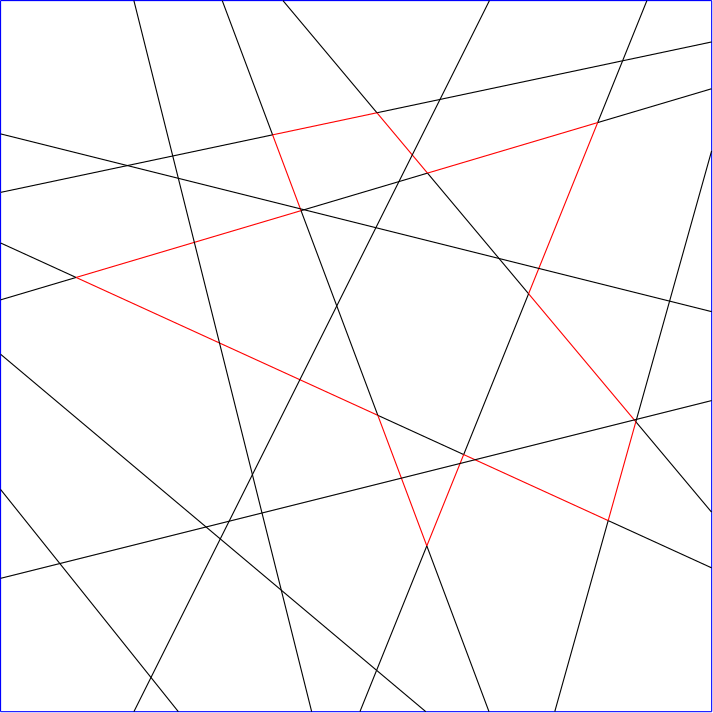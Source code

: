 <?xml version="1.0"?>
<!DOCTYPE ipe SYSTEM "ipe.dtd">
<ipe version="70218" creator="Ipe 7.2.18">
<info created="D:20200620105245" modified="D:20200821144524"/>
<ipestyle name="basic">
<symbol name="arrow/arc(spx)">
<path stroke="sym-stroke" fill="sym-stroke" pen="sym-pen">
0 0 m
-1 0.333 l
-1 -0.333 l
h
</path>
</symbol>
<symbol name="arrow/farc(spx)">
<path stroke="sym-stroke" fill="white" pen="sym-pen">
0 0 m
-1 0.333 l
-1 -0.333 l
h
</path>
</symbol>
<symbol name="arrow/ptarc(spx)">
<path stroke="sym-stroke" fill="sym-stroke" pen="sym-pen">
0 0 m
-1 0.333 l
-0.8 0 l
-1 -0.333 l
h
</path>
</symbol>
<symbol name="arrow/fptarc(spx)">
<path stroke="sym-stroke" fill="white" pen="sym-pen">
0 0 m
-1 0.333 l
-0.8 0 l
-1 -0.333 l
h
</path>
</symbol>
<symbol name="mark/circle(sx)" transformations="translations">
<path fill="sym-stroke">
0.6 0 0 0.6 0 0 e
0.4 0 0 0.4 0 0 e
</path>
</symbol>
<symbol name="mark/disk(sx)" transformations="translations">
<path fill="sym-stroke">
0.6 0 0 0.6 0 0 e
</path>
</symbol>
<symbol name="mark/fdisk(sfx)" transformations="translations">
<group>
<path fill="sym-fill">
0.5 0 0 0.5 0 0 e
</path>
<path fill="sym-stroke" fillrule="eofill">
0.6 0 0 0.6 0 0 e
0.4 0 0 0.4 0 0 e
</path>
</group>
</symbol>
<symbol name="mark/box(sx)" transformations="translations">
<path fill="sym-stroke" fillrule="eofill">
-0.6 -0.6 m
0.6 -0.6 l
0.6 0.6 l
-0.6 0.6 l
h
-0.4 -0.4 m
0.4 -0.4 l
0.4 0.4 l
-0.4 0.4 l
h
</path>
</symbol>
<symbol name="mark/square(sx)" transformations="translations">
<path fill="sym-stroke">
-0.6 -0.6 m
0.6 -0.6 l
0.6 0.6 l
-0.6 0.6 l
h
</path>
</symbol>
<symbol name="mark/fsquare(sfx)" transformations="translations">
<group>
<path fill="sym-fill">
-0.5 -0.5 m
0.5 -0.5 l
0.5 0.5 l
-0.5 0.5 l
h
</path>
<path fill="sym-stroke" fillrule="eofill">
-0.6 -0.6 m
0.6 -0.6 l
0.6 0.6 l
-0.6 0.6 l
h
-0.4 -0.4 m
0.4 -0.4 l
0.4 0.4 l
-0.4 0.4 l
h
</path>
</group>
</symbol>
<symbol name="mark/cross(sx)" transformations="translations">
<group>
<path fill="sym-stroke">
-0.43 -0.57 m
0.57 0.43 l
0.43 0.57 l
-0.57 -0.43 l
h
</path>
<path fill="sym-stroke">
-0.43 0.57 m
0.57 -0.43 l
0.43 -0.57 l
-0.57 0.43 l
h
</path>
</group>
</symbol>
<symbol name="arrow/fnormal(spx)">
<path stroke="sym-stroke" fill="white" pen="sym-pen">
0 0 m
-1 0.333 l
-1 -0.333 l
h
</path>
</symbol>
<symbol name="arrow/pointed(spx)">
<path stroke="sym-stroke" fill="sym-stroke" pen="sym-pen">
0 0 m
-1 0.333 l
-0.8 0 l
-1 -0.333 l
h
</path>
</symbol>
<symbol name="arrow/fpointed(spx)">
<path stroke="sym-stroke" fill="white" pen="sym-pen">
0 0 m
-1 0.333 l
-0.8 0 l
-1 -0.333 l
h
</path>
</symbol>
<symbol name="arrow/linear(spx)">
<path stroke="sym-stroke" pen="sym-pen">
-1 0.333 m
0 0 l
-1 -0.333 l
</path>
</symbol>
<symbol name="arrow/fdouble(spx)">
<path stroke="sym-stroke" fill="white" pen="sym-pen">
0 0 m
-1 0.333 l
-1 -0.333 l
h
-1 0 m
-2 0.333 l
-2 -0.333 l
h
</path>
</symbol>
<symbol name="arrow/double(spx)">
<path stroke="sym-stroke" fill="sym-stroke" pen="sym-pen">
0 0 m
-1 0.333 l
-1 -0.333 l
h
-1 0 m
-2 0.333 l
-2 -0.333 l
h
</path>
</symbol>
<pen name="heavier" value="0.8"/>
<pen name="fat" value="1.2"/>
<pen name="ultrafat" value="2"/>
<symbolsize name="large" value="5"/>
<symbolsize name="small" value="2"/>
<symbolsize name="tiny" value="1.1"/>
<arrowsize name="large" value="10"/>
<arrowsize name="small" value="5"/>
<arrowsize name="tiny" value="3"/>
<color name="red" value="1 0 0"/>
<color name="blue" value="0 0 1"/>
<color name="green" value="0 1 0"/>
<color name="yellow" value="1 1 0"/>
<color name="orange" value="1 0.647 0"/>
<color name="gold" value="1 0.843 0"/>
<color name="purple" value="0.627 0.125 0.941"/>
<color name="gray" value="0.745"/>
<color name="brown" value="0.647 0.165 0.165"/>
<color name="navy" value="0 0 0.502"/>
<color name="pink" value="1 0.753 0.796"/>
<color name="seagreen" value="0.18 0.545 0.341"/>
<color name="turquoise" value="0.251 0.878 0.816"/>
<color name="violet" value="0.933 0.51 0.933"/>
<color name="darkblue" value="0 0 0.545"/>
<color name="darkcyan" value="0 0.545 0.545"/>
<color name="darkgray" value="0.663"/>
<color name="darkgreen" value="0 0.392 0"/>
<color name="darkmagenta" value="0.545 0 0.545"/>
<color name="darkorange" value="1 0.549 0"/>
<color name="darkred" value="0.545 0 0"/>
<color name="lightblue" value="0.678 0.847 0.902"/>
<color name="lightcyan" value="0.878 1 1"/>
<color name="lightgray" value="0.827"/>
<color name="lightgreen" value="0.565 0.933 0.565"/>
<color name="lightyellow" value="1 1 0.878"/>
<dashstyle name="dotted" value="[1 3] 0"/>
<dashstyle name="dashed" value="[4] 0"/>
<dashstyle name="dash dotted" value="[4 2 1 2] 0"/>
<dashstyle name="dash dot dotted" value="[4 2 1 2 1 2] 0"/>
<textsize name="large" value="\large"/>
<textsize name="small" value="\small"/>
<textsize name="tiny" value="\tiny"/>
<textsize name="Large" value="\Large"/>
<textsize name="LARGE" value="\LARGE"/>
<textsize name="huge" value="\huge"/>
<textsize name="Huge" value="\Huge"/>
<textsize name="footnote" value="\footnotesize"/>
<textstyle name="center" begin="\begin{center}" end="\end{center}"/>
<textstyle name="itemize" begin="\begin{itemize}" end="\end{itemize}"/>
<textstyle name="item" begin="\begin{itemize}\item{}" end="\end{itemize}"/>
<gridsize name="4 pts" value="4"/>
<gridsize name="8 pts (~3 mm)" value="8"/>
<gridsize name="16 pts (~6 mm)" value="16"/>
<gridsize name="32 pts (~12 mm)" value="32"/>
<gridsize name="10 pts (~3.5 mm)" value="10"/>
<gridsize name="20 pts (~7 mm)" value="20"/>
<gridsize name="14 pts (~5 mm)" value="14"/>
<gridsize name="28 pts (~10 mm)" value="28"/>
<gridsize name="56 pts (~20 mm)" value="56"/>
<anglesize name="90 deg" value="90"/>
<anglesize name="60 deg" value="60"/>
<anglesize name="45 deg" value="45"/>
<anglesize name="30 deg" value="30"/>
<anglesize name="22.5 deg" value="22.5"/>
<tiling name="falling" angle="-60" step="4" width="1"/>
<tiling name="rising" angle="30" step="4" width="1"/>
</ipestyle>
<page>
<layer name="alpha"/>
<layer name="beta"/>
<view layers="alpha beta" active="beta"/>
<path layer="beta" stroke="blue">
-128 128 m
-48.2005 128 l
</path>
<path stroke="blue">
-48.2005 128 m
-26.3526 128 l
</path>
<path stroke="blue">
-26.3526 128 m
104.69 128 l
</path>
<path stroke="blue">
104.69 128 m
128 128 l
</path>
<path stroke="blue">
128 128 m
128 113.105 l
</path>
<path stroke="blue">
128 113.105 m
128 96.264 l
</path>
<path stroke="blue">
128 96.264 m
128 73.9608 l
</path>
<path stroke="blue">
128 73.9608 m
128 -56.2167 l
</path>
<path stroke="blue">
128 -56.2167 m
128 -76.244 l
</path>
<path stroke="blue">
128 -76.244 m
128 -128 l
</path>
<path stroke="blue">
128 -128 m
71.5081 -128 l
</path>
<path stroke="blue">
71.5081 -128 m
47.8395 -128 l
</path>
<path stroke="blue">
47.8395 -128 m
25.0812 -128 l
</path>
<path stroke="blue">
25.0812 -128 m
1.36705 -128 l
</path>
<path stroke="blue">
1.36705 -128 m
-128 -128 l
</path>
<path stroke="blue">
-128 -128 m
-128 0.67909 l
</path>
<path stroke="blue">
-128 0.67909 m
-128 20.2512 l
</path>
<path stroke="blue">
-128 20.2512 m
-128 40.7337 l
</path>
<path stroke="blue">
-128 40.7337 m
-128 58.9404 l
</path>
<path stroke="blue">
-128 58.9404 m
-128 128 l
</path>
<path stroke="black">
-128 58.9404 m
-30.066 79.6613 l
</path>
<path stroke="red">
-30.066 79.6613 m
7.49149 87.6078 l
</path>
<path stroke="black">
7.49149 87.6078 m
95.9405 106.322 l
</path>
<path stroke="black">
95.9405 106.322 m
128 113.105 l
</path>
<path stroke="black">
-128 20.2512 m
-100.83 28.3186 l
</path>
<path stroke="red">
-100.83 28.3186 m
-19.8276 52.3703 l
</path>
<path stroke="black">
-19.8276 52.3703 m
25.6918 65.8861 l
</path>
<path stroke="red">
25.6918 65.8861 m
86.9631 84.0791 l
</path>
<path stroke="black">
86.9631 84.0791 m
128 96.264 l
</path>
<path stroke="black">
-128 0.67909 m
7.37413 -113.115 l
</path>
<path stroke="black">
7.37413 -113.115 m
25.0812 -128 l
</path>
<path stroke="black">
-128 40.7337 m
-100.83 28.3186 l
</path>
<path stroke="red">
-100.83 28.3186 m
7.82119 -21.329 l
</path>
<path stroke="black">
7.82119 -21.329 m
38.7212 -35.4486 l
</path>
<path stroke="red">
38.7212 -35.4486 m
90.7467 -59.2213 l
</path>
<path stroke="black">
90.7467 -59.2213 m
128 -76.244 l
</path>
<path stroke="black">
-48.2005 128 m
-30.066 79.6613 l
</path>
<path stroke="red">
-30.066 79.6613 m
-19.8276 52.3703 l
</path>
<path stroke="black">
-19.8276 52.3703 m
7.82119 -21.329 l
</path>
<path stroke="red">
7.82119 -21.329 m
25.4521 -68.3251 l
</path>
<path stroke="black">
25.4521 -68.3251 m
47.8395 -128 l
</path>
<path stroke="black">
-26.3526 128 m
7.49149 87.6078 l
</path>
<path stroke="red">
7.49149 87.6078 m
25.6918 65.8861 l
</path>
<path stroke="black">
25.6918 65.8861 m
62.0883 22.4476 l
</path>
<path stroke="red">
62.0883 22.4476 m
100.701 -23.6355 l
</path>
<path stroke="black">
100.701 -23.6355 m
128 -56.2167 l
</path>
<path stroke="black">
104.69 128 m
95.9405 106.322 l
</path>
<path stroke="black">
95.9405 106.322 m
86.9631 84.0791 l
</path>
<path stroke="red">
86.9631 84.0791 m
62.0883 22.4476 l
</path>
<path stroke="black">
62.0883 22.4476 m
38.7212 -35.4486 l
</path>
<path stroke="red">
38.7212 -35.4486 m
25.4521 -68.3251 l
</path>
<path stroke="black">
25.4521 -68.3251 m
7.37413 -113.115 l
</path>
<path stroke="black">
7.37413 -113.115 m
1.36705 -128 l
</path>
<path stroke="black">
128 73.9608 m
100.701 -23.6355 l
</path>
<path stroke="red">
100.701 -23.6355 m
90.7467 -59.2213 l
</path>
<path stroke="black">
90.7467 -59.2213 m
71.5081 -128 l
</path>
<path stroke="black">
-128 -80 m
128 -16 l
</path>
<path stroke="black">
-80 128 m
-16 -128 l
</path>
<path stroke="black">
128 16 m
-128 80 l
</path>
<path stroke="black">
48 128 m
-80 -128 l
</path>
<path stroke="black">
-128 -48 m
-64 -128 l
</path>
</page>
</ipe>

